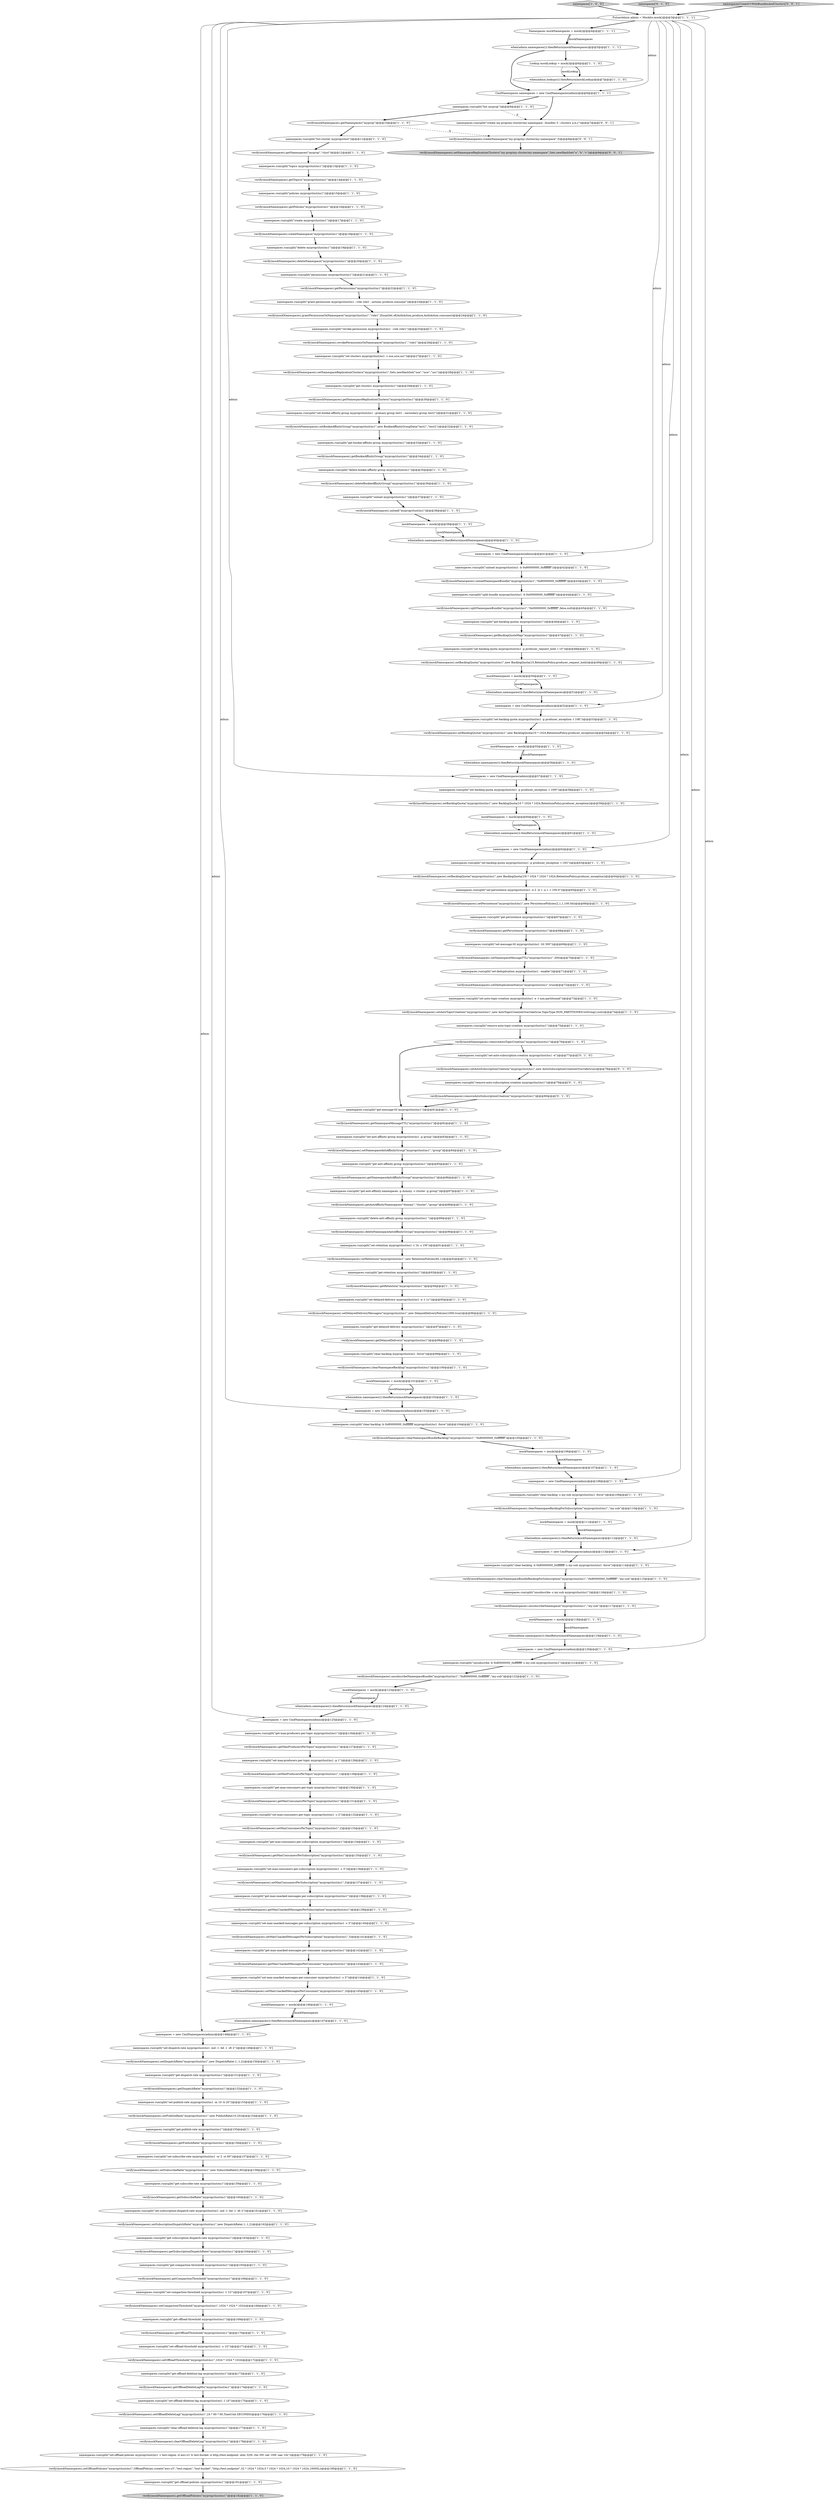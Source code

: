 digraph {
19 [style = filled, label = "namespaces.run(split(\"get-max-consumers-per-topic myprop/clust/ns1\"))@@@130@@@['1', '1', '0']", fillcolor = white, shape = ellipse image = "AAA0AAABBB1BBB"];
36 [style = filled, label = "verify(mockNamespaces).getAntiAffinityNamespaces(\"dummy\",\"cluster\",\"group\")@@@88@@@['1', '1', '0']", fillcolor = white, shape = ellipse image = "AAA0AAABBB1BBB"];
63 [style = filled, label = "namespaces.run(split(\"unload myprop/clust/ns1 -b 0x80000000_0xffffffff\"))@@@42@@@['1', '1', '0']", fillcolor = white, shape = ellipse image = "AAA0AAABBB1BBB"];
27 [style = filled, label = "mockNamespaces = mock()@@@106@@@['1', '1', '0']", fillcolor = white, shape = ellipse image = "AAA0AAABBB1BBB"];
34 [style = filled, label = "namespaces.run(split(\"get-dispatch-rate myprop/clust/ns1\"))@@@151@@@['1', '1', '0']", fillcolor = white, shape = ellipse image = "AAA0AAABBB1BBB"];
92 [style = filled, label = "mockNamespaces = mock()@@@101@@@['1', '1', '0']", fillcolor = white, shape = ellipse image = "AAA0AAABBB1BBB"];
185 [style = filled, label = "verify(mockNamespaces).createNamespace(\"my-prop/my-cluster/my-namespace\",5)@@@8@@@['0', '0', '1']", fillcolor = white, shape = ellipse image = "AAA0AAABBB3BBB"];
82 [style = filled, label = "verify(mockNamespaces).clearNamespaceBundleBacklogForSubscription(\"myprop/clust/ns1\",\"0x80000000_0xffffffff\",\"my-sub\")@@@115@@@['1', '1', '0']", fillcolor = white, shape = ellipse image = "AAA0AAABBB1BBB"];
172 [style = filled, label = "verify(mockNamespaces).setBookieAffinityGroup(\"myprop/clust/ns1\",new BookieAffinityGroupData(\"test1\",\"test2\"))@@@32@@@['1', '1', '0']", fillcolor = white, shape = ellipse image = "AAA0AAABBB1BBB"];
64 [style = filled, label = "verify(mockNamespaces).setPublishRate(\"myprop/clust/ns1\",new PublishRate(10,20))@@@154@@@['1', '1', '0']", fillcolor = white, shape = ellipse image = "AAA0AAABBB1BBB"];
2 [style = filled, label = "namespaces.run(split(\"get-offload-policies myprop/clust/ns1\"))@@@181@@@['1', '1', '0']", fillcolor = white, shape = ellipse image = "AAA0AAABBB1BBB"];
37 [style = filled, label = "namespaces.run(split(\"get-persistence myprop/clust/ns1\"))@@@67@@@['1', '1', '0']", fillcolor = white, shape = ellipse image = "AAA0AAABBB1BBB"];
110 [style = filled, label = "when(admin.namespaces()).thenReturn(mockNamespaces)@@@5@@@['1', '1', '1']", fillcolor = white, shape = ellipse image = "AAA0AAABBB1BBB"];
88 [style = filled, label = "namespaces.run(split(\"set-clusters myprop/clust/ns1 -c use,usw,usc\"))@@@27@@@['1', '1', '0']", fillcolor = white, shape = ellipse image = "AAA0AAABBB1BBB"];
170 [style = filled, label = "namespaces.run(split(\"permissions myprop/clust/ns1\"))@@@21@@@['1', '1', '0']", fillcolor = white, shape = ellipse image = "AAA0AAABBB1BBB"];
138 [style = filled, label = "verify(mockNamespaces).setAutoTopicCreation(\"myprop/clust/ns1\",new AutoTopicCreationOverride(true,TopicType.NON_PARTITIONED.toString(),null))@@@74@@@['1', '1', '0']", fillcolor = white, shape = ellipse image = "AAA0AAABBB1BBB"];
76 [style = filled, label = "mockNamespaces = mock()@@@55@@@['1', '1', '0']", fillcolor = white, shape = ellipse image = "AAA0AAABBB1BBB"];
122 [style = filled, label = "verify(mockNamespaces).getMaxConsumersPerTopic(\"myprop/clust/ns1\")@@@131@@@['1', '1', '0']", fillcolor = white, shape = ellipse image = "AAA0AAABBB1BBB"];
65 [style = filled, label = "namespaces.run(split(\"set-backlog-quota myprop/clust/ns1 -p producer_exception -l 10K\"))@@@53@@@['1', '1', '0']", fillcolor = white, shape = ellipse image = "AAA0AAABBB1BBB"];
30 [style = filled, label = "verify(mockNamespaces).getDelayedDelivery(\"myprop/clust/ns1\")@@@98@@@['1', '1', '0']", fillcolor = white, shape = ellipse image = "AAA0AAABBB1BBB"];
154 [style = filled, label = "verify(mockNamespaces).createNamespace(\"myprop/clust/ns1\")@@@18@@@['1', '1', '0']", fillcolor = white, shape = ellipse image = "AAA0AAABBB1BBB"];
120 [style = filled, label = "namespaces.run(split(\"get-subscription-dispatch-rate myprop/clust/ns1\"))@@@163@@@['1', '1', '0']", fillcolor = white, shape = ellipse image = "AAA0AAABBB1BBB"];
6 [style = filled, label = "namespaces.run(split(\"split-bundle myprop/clust/ns1 -b 0x00000000_0xffffffff\"))@@@44@@@['1', '1', '0']", fillcolor = white, shape = ellipse image = "AAA0AAABBB1BBB"];
67 [style = filled, label = "verify(mockNamespaces).getPersistence(\"myprop/clust/ns1\")@@@68@@@['1', '1', '0']", fillcolor = white, shape = ellipse image = "AAA0AAABBB1BBB"];
129 [style = filled, label = "namespaces = new CmdNamespaces(admin)@@@113@@@['1', '1', '0']", fillcolor = white, shape = ellipse image = "AAA0AAABBB1BBB"];
175 [style = filled, label = "verify(mockNamespaces).deleteBookieAffinityGroup(\"myprop/clust/ns1\")@@@36@@@['1', '1', '0']", fillcolor = white, shape = ellipse image = "AAA0AAABBB1BBB"];
126 [style = filled, label = "namespaces.run(split(\"get-backlog-quotas myprop/clust/ns1\"))@@@46@@@['1', '1', '0']", fillcolor = white, shape = ellipse image = "AAA0AAABBB1BBB"];
135 [style = filled, label = "when(admin.namespaces()).thenReturn(mockNamespaces)@@@107@@@['1', '1', '0']", fillcolor = white, shape = ellipse image = "AAA0AAABBB1BBB"];
155 [style = filled, label = "namespaces.run(split(\"remove-auto-topic-creation myprop/clust/ns1\"))@@@75@@@['1', '1', '0']", fillcolor = white, shape = ellipse image = "AAA0AAABBB1BBB"];
150 [style = filled, label = "namespaces.run(split(\"set-deduplication myprop/clust/ns1 --enable\"))@@@71@@@['1', '1', '0']", fillcolor = white, shape = ellipse image = "AAA0AAABBB1BBB"];
46 [style = filled, label = "namespaces.run(split(\"set-anti-affinity-group myprop/clust/ns1 -g group\"))@@@83@@@['1', '1', '0']", fillcolor = white, shape = ellipse image = "AAA0AAABBB1BBB"];
104 [style = filled, label = "when(admin.namespaces()).thenReturn(mockNamespaces)@@@61@@@['1', '1', '0']", fillcolor = white, shape = ellipse image = "AAA0AAABBB1BBB"];
159 [style = filled, label = "verify(mockNamespaces).clearOffloadDeleteLag(\"myprop/clust/ns1\")@@@178@@@['1', '1', '0']", fillcolor = white, shape = ellipse image = "AAA0AAABBB1BBB"];
9 [style = filled, label = "namespaces.run(split(\"set-retention myprop/clust/ns1 -t 1h -s 1M\"))@@@91@@@['1', '1', '0']", fillcolor = white, shape = ellipse image = "AAA0AAABBB1BBB"];
39 [style = filled, label = "namespaces = new CmdNamespaces(admin)@@@108@@@['1', '1', '0']", fillcolor = white, shape = ellipse image = "AAA0AAABBB1BBB"];
1 [style = filled, label = "verify(mockNamespaces).getMaxProducersPerTopic(\"myprop/clust/ns1\")@@@127@@@['1', '1', '0']", fillcolor = white, shape = ellipse image = "AAA0AAABBB1BBB"];
158 [style = filled, label = "verify(mockNamespaces).setDeduplicationStatus(\"myprop/clust/ns1\",true)@@@72@@@['1', '1', '0']", fillcolor = white, shape = ellipse image = "AAA0AAABBB1BBB"];
117 [style = filled, label = "verify(mockNamespaces).setBacklogQuota(\"myprop/clust/ns1\",new BacklogQuota(10 * 1024 * 1024,RetentionPolicy.producer_exception))@@@59@@@['1', '1', '0']", fillcolor = white, shape = ellipse image = "AAA0AAABBB1BBB"];
54 [style = filled, label = "verify(mockNamespaces).removeAutoTopicCreation(\"myprop/clust/ns1\")@@@76@@@['1', '1', '0']", fillcolor = white, shape = ellipse image = "AAA0AAABBB1BBB"];
26 [style = filled, label = "namespaces.run(split(\"list myprop\"))@@@9@@@['1', '1', '0']", fillcolor = white, shape = ellipse image = "AAA0AAABBB1BBB"];
50 [style = filled, label = "namespaces = new CmdNamespaces(admin)@@@103@@@['1', '1', '0']", fillcolor = white, shape = ellipse image = "AAA0AAABBB1BBB"];
75 [style = filled, label = "namespaces = new CmdNamespaces(admin)@@@52@@@['1', '1', '0']", fillcolor = white, shape = ellipse image = "AAA0AAABBB1BBB"];
33 [style = filled, label = "namespaces.run(split(\"revoke-permission myprop/clust/ns1 --role role1\"))@@@25@@@['1', '1', '0']", fillcolor = white, shape = ellipse image = "AAA0AAABBB1BBB"];
14 [style = filled, label = "namespaces = new CmdNamespaces(admin)@@@120@@@['1', '1', '0']", fillcolor = white, shape = ellipse image = "AAA0AAABBB1BBB"];
84 [style = filled, label = "verify(mockNamespaces).getPolicies(\"myprop/clust/ns1\")@@@16@@@['1', '1', '0']", fillcolor = white, shape = ellipse image = "AAA0AAABBB1BBB"];
78 [style = filled, label = "namespaces.run(split(\"set-max-consumers-per-subscription myprop/clust/ns1 -c 3\"))@@@136@@@['1', '1', '0']", fillcolor = white, shape = ellipse image = "AAA0AAABBB1BBB"];
146 [style = filled, label = "namespaces.run(split(\"set-message-ttl myprop/clust/ns1 -ttl 300\"))@@@69@@@['1', '1', '0']", fillcolor = white, shape = ellipse image = "AAA0AAABBB1BBB"];
102 [style = filled, label = "verify(mockNamespaces).setMaxConsumersPerSubscription(\"myprop/clust/ns1\",3)@@@137@@@['1', '1', '0']", fillcolor = white, shape = ellipse image = "AAA0AAABBB1BBB"];
109 [style = filled, label = "namespaces.run(split(\"set-dispatch-rate myprop/clust/ns1 -md -1 -bd -1 -dt 2\"))@@@149@@@['1', '1', '0']", fillcolor = white, shape = ellipse image = "AAA0AAABBB1BBB"];
5 [style = filled, label = "namespaces = new CmdNamespaces(admin)@@@62@@@['1', '1', '0']", fillcolor = white, shape = ellipse image = "AAA0AAABBB1BBB"];
133 [style = filled, label = "when(admin.namespaces()).thenReturn(mockNamespaces)@@@51@@@['1', '1', '0']", fillcolor = white, shape = ellipse image = "AAA0AAABBB1BBB"];
164 [style = filled, label = "verify(mockNamespaces).getDispatchRate(\"myprop/clust/ns1\")@@@152@@@['1', '1', '0']", fillcolor = white, shape = ellipse image = "AAA0AAABBB1BBB"];
182 [style = filled, label = "namespaces.run(split(\"create my-prop/my-cluster/my-namespace --bundles 5 --clusters a,b,c\"))@@@7@@@['0', '0', '1']", fillcolor = white, shape = ellipse image = "AAA0AAABBB3BBB"];
105 [style = filled, label = "verify(mockNamespaces).getNamespaces(\"myprop\",\"clust\")@@@12@@@['1', '1', '0']", fillcolor = white, shape = ellipse image = "AAA0AAABBB1BBB"];
131 [style = filled, label = "namespaces.run(split(\"set-bookie-affinity-group myprop/clust/ns1 --primary-group test1 --secondary-group test2\"))@@@31@@@['1', '1', '0']", fillcolor = white, shape = ellipse image = "AAA0AAABBB1BBB"];
161 [style = filled, label = "verify(mockNamespaces).getOffloadPolicies(\"myprop/clust/ns1\")@@@182@@@['1', '1', '0']", fillcolor = lightgray, shape = ellipse image = "AAA0AAABBB1BBB"];
180 [style = filled, label = "verify(mockNamespaces).removeAutoSubscriptionCreation(\"myprop/clust/ns1\")@@@80@@@['0', '1', '0']", fillcolor = white, shape = ellipse image = "AAA1AAABBB2BBB"];
69 [style = filled, label = "verify(mockNamespaces).setDispatchRate(\"myprop/clust/ns1\",new DispatchRate(-1,-1,2))@@@150@@@['1', '1', '0']", fillcolor = white, shape = ellipse image = "AAA0AAABBB1BBB"];
94 [style = filled, label = "mockNamespaces = mock()@@@111@@@['1', '1', '0']", fillcolor = white, shape = ellipse image = "AAA0AAABBB1BBB"];
167 [style = filled, label = "namespaces.run(split(\"get-anti-affinity-group myprop/clust/ns1\"))@@@85@@@['1', '1', '0']", fillcolor = white, shape = ellipse image = "AAA0AAABBB1BBB"];
51 [style = filled, label = "verify(mockNamespaces).unsubscribeNamespaceBundle(\"myprop/clust/ns1\",\"0x80000000_0xffffffff\",\"my-sub\")@@@122@@@['1', '1', '0']", fillcolor = white, shape = ellipse image = "AAA0AAABBB1BBB"];
162 [style = filled, label = "namespaces.run(split(\"grant-permission myprop/clust/ns1 --role role1 --actions produce,consume\"))@@@23@@@['1', '1', '0']", fillcolor = white, shape = ellipse image = "AAA0AAABBB1BBB"];
12 [style = filled, label = "verify(mockNamespaces).revokePermissionsOnNamespace(\"myprop/clust/ns1\",\"role1\")@@@26@@@['1', '1', '0']", fillcolor = white, shape = ellipse image = "AAA0AAABBB1BBB"];
176 [style = filled, label = "verify(mockNamespaces).setMaxConsumersPerTopic(\"myprop/clust/ns1\",2)@@@133@@@['1', '1', '0']", fillcolor = white, shape = ellipse image = "AAA0AAABBB1BBB"];
89 [style = filled, label = "namespaces.run(split(\"list-cluster myprop/clust\"))@@@11@@@['1', '1', '0']", fillcolor = white, shape = ellipse image = "AAA0AAABBB1BBB"];
168 [style = filled, label = "namespaces.run(split(\"clear-offload-deletion-lag myprop/clust/ns1\"))@@@177@@@['1', '1', '0']", fillcolor = white, shape = ellipse image = "AAA0AAABBB1BBB"];
177 [style = filled, label = "namespaces.run(split(\"set-auto-subscription-creation myprop/clust/ns1 -e\"))@@@77@@@['0', '1', '0']", fillcolor = white, shape = ellipse image = "AAA1AAABBB2BBB"];
53 [style = filled, label = "namespaces.run(split(\"set-backlog-quota myprop/clust/ns1 -p producer_exception -l 10M\"))@@@58@@@['1', '1', '0']", fillcolor = white, shape = ellipse image = "AAA0AAABBB1BBB"];
49 [style = filled, label = "namespaces.run(split(\"get-anti-affinity-namespaces -p dummy -c cluster -g group\"))@@@87@@@['1', '1', '0']", fillcolor = white, shape = ellipse image = "AAA0AAABBB1BBB"];
107 [style = filled, label = "namespaces.run(split(\"delete myprop/clust/ns1\"))@@@19@@@['1', '1', '0']", fillcolor = white, shape = ellipse image = "AAA0AAABBB1BBB"];
60 [style = filled, label = "mockNamespaces = mock()@@@146@@@['1', '1', '0']", fillcolor = white, shape = ellipse image = "AAA0AAABBB1BBB"];
4 [style = filled, label = "namespaces.run(split(\"topics myprop/clust/ns1\"))@@@13@@@['1', '1', '0']", fillcolor = white, shape = ellipse image = "AAA0AAABBB1BBB"];
20 [style = filled, label = "namespaces.run(split(\"set-max-producers-per-topic myprop/clust/ns1 -p 1\"))@@@128@@@['1', '1', '0']", fillcolor = white, shape = ellipse image = "AAA0AAABBB1BBB"];
55 [style = filled, label = "verify(mockNamespaces).setCompactionThreshold(\"myprop/clust/ns1\",1024 * 1024 * 1024)@@@168@@@['1', '1', '0']", fillcolor = white, shape = ellipse image = "AAA0AAABBB1BBB"];
0 [style = filled, label = "namespaces.run(split(\"create myprop/clust/ns1\"))@@@17@@@['1', '1', '0']", fillcolor = white, shape = ellipse image = "AAA0AAABBB1BBB"];
40 [style = filled, label = "namespaces['1', '0', '0']", fillcolor = lightgray, shape = diamond image = "AAA0AAABBB1BBB"];
93 [style = filled, label = "Lookup mockLookup = mock()@@@6@@@['1', '1', '0']", fillcolor = white, shape = ellipse image = "AAA0AAABBB1BBB"];
178 [style = filled, label = "namespaces.run(split(\"remove-auto-subscription-creation myprop/clust/ns1\"))@@@79@@@['0', '1', '0']", fillcolor = white, shape = ellipse image = "AAA1AAABBB2BBB"];
28 [style = filled, label = "namespaces.run(split(\"unsubscribe -s my-sub myprop/clust/ns1\"))@@@116@@@['1', '1', '0']", fillcolor = white, shape = ellipse image = "AAA0AAABBB1BBB"];
32 [style = filled, label = "namespaces.run(split(\"get-max-unacked-messages-per-subscription myprop/clust/ns1\"))@@@138@@@['1', '1', '0']", fillcolor = white, shape = ellipse image = "AAA0AAABBB1BBB"];
119 [style = filled, label = "verify(mockNamespaces).getPermissions(\"myprop/clust/ns1\")@@@22@@@['1', '1', '0']", fillcolor = white, shape = ellipse image = "AAA0AAABBB1BBB"];
139 [style = filled, label = "namespaces.run(split(\"set-publish-rate myprop/clust/ns1 -m 10 -b 20\"))@@@153@@@['1', '1', '0']", fillcolor = white, shape = ellipse image = "AAA0AAABBB1BBB"];
134 [style = filled, label = "namespaces.run(split(\"set-compaction-threshold myprop/clust/ns1 -t 1G\"))@@@167@@@['1', '1', '0']", fillcolor = white, shape = ellipse image = "AAA0AAABBB1BBB"];
3 [style = filled, label = "verify(mockNamespaces).setMaxUnackedMessagesPerConsumer(\"myprop/clust/ns1\",3)@@@145@@@['1', '1', '0']", fillcolor = white, shape = ellipse image = "AAA0AAABBB1BBB"];
157 [style = filled, label = "namespaces.run(split(\"get-compaction-threshold myprop/clust/ns1\"))@@@165@@@['1', '1', '0']", fillcolor = white, shape = ellipse image = "AAA0AAABBB1BBB"];
87 [style = filled, label = "verify(mockNamespaces).setSubscribeRate(\"myprop/clust/ns1\",new SubscribeRate(2,60))@@@158@@@['1', '1', '0']", fillcolor = white, shape = ellipse image = "AAA0AAABBB1BBB"];
143 [style = filled, label = "mockNamespaces = mock()@@@50@@@['1', '1', '0']", fillcolor = white, shape = ellipse image = "AAA0AAABBB1BBB"];
179 [style = filled, label = "namespaces['0', '1', '0']", fillcolor = lightgray, shape = diamond image = "AAA0AAABBB2BBB"];
13 [style = filled, label = "when(admin.namespaces()).thenReturn(mockNamespaces)@@@40@@@['1', '1', '0']", fillcolor = white, shape = ellipse image = "AAA0AAABBB1BBB"];
160 [style = filled, label = "when(admin.namespaces()).thenReturn(mockNamespaces)@@@112@@@['1', '1', '0']", fillcolor = white, shape = ellipse image = "AAA0AAABBB1BBB"];
85 [style = filled, label = "verify(mockNamespaces).setOffloadDeleteLag(\"myprop/clust/ns1\",24 * 60 * 60,TimeUnit.SECONDS)@@@176@@@['1', '1', '0']", fillcolor = white, shape = ellipse image = "AAA0AAABBB1BBB"];
96 [style = filled, label = "namespaces.run(split(\"set-max-consumers-per-topic myprop/clust/ns1 -c 2\"))@@@132@@@['1', '1', '0']", fillcolor = white, shape = ellipse image = "AAA0AAABBB1BBB"];
142 [style = filled, label = "verify(mockNamespaces).setBacklogQuota(\"myprop/clust/ns1\",new BacklogQuota(10 * 1024,RetentionPolicy.producer_exception))@@@54@@@['1', '1', '0']", fillcolor = white, shape = ellipse image = "AAA0AAABBB1BBB"];
58 [style = filled, label = "verify(mockNamespaces).setOffloadPolicies(\"myprop/clust/ns1\",OffloadPolicies.create(\"aws-s3\",\"test-region\",\"test-bucket\",\"http://test.endpoint\",32 * 1024 * 1024,5 * 1024 * 1024,10 * 1024 * 1024,10000L))@@@180@@@['1', '1', '0']", fillcolor = white, shape = ellipse image = "AAA0AAABBB1BBB"];
83 [style = filled, label = "namespaces.run(split(\"set-offload-policies myprop/clust/ns1 -r test-region -d aws-s3 -b test-bucket -e http://test.endpoint -mbs 32M -rbs 5M -oat 10M -oae 10s\"))@@@179@@@['1', '1', '0']", fillcolor = white, shape = ellipse image = "AAA0AAABBB1BBB"];
136 [style = filled, label = "namespaces.run(split(\"set-backlog-quota myprop/clust/ns1 -p producer_request_hold -l 10\"))@@@48@@@['1', '1', '0']", fillcolor = white, shape = ellipse image = "AAA0AAABBB1BBB"];
80 [style = filled, label = "verify(mockNamespaces).setNamespaceReplicationClusters(\"myprop/clust/ns1\",Sets.newHashSet(\"use\",\"usw\",\"usc\"))@@@28@@@['1', '1', '0']", fillcolor = white, shape = ellipse image = "AAA0AAABBB1BBB"];
44 [style = filled, label = "Namespaces mockNamespaces = mock()@@@4@@@['1', '1', '1']", fillcolor = white, shape = ellipse image = "AAA0AAABBB1BBB"];
79 [style = filled, label = "verify(mockNamespaces).setNamespaceMessageTTL(\"myprop/clust/ns1\",300)@@@70@@@['1', '1', '0']", fillcolor = white, shape = ellipse image = "AAA0AAABBB1BBB"];
108 [style = filled, label = "namespaces.run(split(\"set-backlog-quota myprop/clust/ns1 -p producer_exception -l 10G\"))@@@63@@@['1', '1', '0']", fillcolor = white, shape = ellipse image = "AAA0AAABBB1BBB"];
127 [style = filled, label = "when(admin.namespaces()).thenReturn(mockNamespaces)@@@119@@@['1', '1', '0']", fillcolor = white, shape = ellipse image = "AAA0AAABBB1BBB"];
98 [style = filled, label = "namespaces.run(split(\"get-message-ttl myprop/clust/ns1\"))@@@81@@@['1', '1', '0']", fillcolor = white, shape = ellipse image = "AAA0AAABBB1BBB"];
166 [style = filled, label = "verify(mockNamespaces).getBookieAffinityGroup(\"myprop/clust/ns1\")@@@34@@@['1', '1', '0']", fillcolor = white, shape = ellipse image = "AAA0AAABBB1BBB"];
74 [style = filled, label = "mockNamespaces = mock()@@@39@@@['1', '1', '0']", fillcolor = white, shape = ellipse image = "AAA0AAABBB1BBB"];
151 [style = filled, label = "verify(mockNamespaces).clearNamespaceBacklog(\"myprop/clust/ns1\")@@@100@@@['1', '1', '0']", fillcolor = white, shape = ellipse image = "AAA0AAABBB1BBB"];
128 [style = filled, label = "verify(mockNamespaces).setMaxProducersPerTopic(\"myprop/clust/ns1\",1)@@@129@@@['1', '1', '0']", fillcolor = white, shape = ellipse image = "AAA0AAABBB1BBB"];
174 [style = filled, label = "verify(mockNamespaces).getSubscribeRate(\"myprop/clust/ns1\")@@@160@@@['1', '1', '0']", fillcolor = white, shape = ellipse image = "AAA0AAABBB1BBB"];
137 [style = filled, label = "namespaces.run(split(\"set-persistence myprop/clust/ns1 -e 2 -w 1 -a 1 -r 100.0\"))@@@65@@@['1', '1', '0']", fillcolor = white, shape = ellipse image = "AAA0AAABBB1BBB"];
112 [style = filled, label = "namespaces.run(split(\"clear-backlog -s my-sub myprop/clust/ns1 -force\"))@@@109@@@['1', '1', '0']", fillcolor = white, shape = ellipse image = "AAA0AAABBB1BBB"];
57 [style = filled, label = "mockNamespaces = mock()@@@123@@@['1', '1', '0']", fillcolor = white, shape = ellipse image = "AAA0AAABBB1BBB"];
48 [style = filled, label = "verify(mockNamespaces).getMaxUnackedMessagesPerConsumer(\"myprop/clust/ns1\")@@@143@@@['1', '1', '0']", fillcolor = white, shape = ellipse image = "AAA0AAABBB1BBB"];
181 [style = filled, label = "verify(mockNamespaces).setAutoSubscriptionCreation(\"myprop/clust/ns1\",new AutoSubscriptionCreationOverride(true))@@@78@@@['0', '1', '0']", fillcolor = white, shape = ellipse image = "AAA1AAABBB2BBB"];
124 [style = filled, label = "verify(mockNamespaces).getMaxUnackedMessagesPerSubscription(\"myprop/clust/ns1\")@@@139@@@['1', '1', '0']", fillcolor = white, shape = ellipse image = "AAA0AAABBB1BBB"];
17 [style = filled, label = "namespaces.run(split(\"get-offload-threshold myprop/clust/ns1\"))@@@169@@@['1', '1', '0']", fillcolor = white, shape = ellipse image = "AAA0AAABBB1BBB"];
153 [style = filled, label = "verify(mockNamespaces).getOffloadDeleteLagMs(\"myprop/clust/ns1\")@@@174@@@['1', '1', '0']", fillcolor = white, shape = ellipse image = "AAA0AAABBB1BBB"];
68 [style = filled, label = "namespaces.run(split(\"clear-backlog myprop/clust/ns1 -force\"))@@@99@@@['1', '1', '0']", fillcolor = white, shape = ellipse image = "AAA0AAABBB1BBB"];
56 [style = filled, label = "PulsarAdmin admin = Mockito.mock()@@@3@@@['1', '1', '1']", fillcolor = white, shape = ellipse image = "AAA0AAABBB1BBB"];
91 [style = filled, label = "verify(mockNamespaces).getNamespaceMessageTTL(\"myprop/clust/ns1\")@@@82@@@['1', '1', '0']", fillcolor = white, shape = ellipse image = "AAA0AAABBB1BBB"];
130 [style = filled, label = "namespaces.run(split(\"set-subscribe-rate myprop/clust/ns1 -sr 2 -st 60\"))@@@157@@@['1', '1', '0']", fillcolor = white, shape = ellipse image = "AAA0AAABBB1BBB"];
148 [style = filled, label = "namespaces.run(split(\"get-max-consumers-per-subscription myprop/clust/ns1\"))@@@134@@@['1', '1', '0']", fillcolor = white, shape = ellipse image = "AAA0AAABBB1BBB"];
24 [style = filled, label = "verify(mockNamespaces).setBacklogQuota(\"myprop/clust/ns1\",new BacklogQuota(10,RetentionPolicy.producer_request_hold))@@@49@@@['1', '1', '0']", fillcolor = white, shape = ellipse image = "AAA0AAABBB1BBB"];
99 [style = filled, label = "namespaces.run(split(\"delete-anti-affinity-group myprop/clust/ns1 \"))@@@89@@@['1', '1', '0']", fillcolor = white, shape = ellipse image = "AAA0AAABBB1BBB"];
72 [style = filled, label = "verify(mockNamespaces).unload(\"myprop/clust/ns1\")@@@38@@@['1', '1', '0']", fillcolor = white, shape = ellipse image = "AAA0AAABBB1BBB"];
29 [style = filled, label = "namespaces.run(split(\"delete-bookie-affinity-group myprop/clust/ns1\"))@@@35@@@['1', '1', '0']", fillcolor = white, shape = ellipse image = "AAA0AAABBB1BBB"];
42 [style = filled, label = "verify(mockNamespaces).getOffloadThreshold(\"myprop/clust/ns1\")@@@170@@@['1', '1', '0']", fillcolor = white, shape = ellipse image = "AAA0AAABBB1BBB"];
141 [style = filled, label = "namespaces.run(split(\"set-offload-threshold myprop/clust/ns1 -s 1G\"))@@@171@@@['1', '1', '0']", fillcolor = white, shape = ellipse image = "AAA0AAABBB1BBB"];
171 [style = filled, label = "namespaces.run(split(\"get-clusters myprop/clust/ns1\"))@@@29@@@['1', '1', '0']", fillcolor = white, shape = ellipse image = "AAA0AAABBB1BBB"];
169 [style = filled, label = "verify(mockNamespaces).getNamespaces(\"myprop\")@@@10@@@['1', '1', '0']", fillcolor = white, shape = ellipse image = "AAA0AAABBB1BBB"];
47 [style = filled, label = "verify(mockNamespaces).splitNamespaceBundle(\"myprop/clust/ns1\",\"0x00000000_0xffffffff\",false,null)@@@45@@@['1', '1', '0']", fillcolor = white, shape = ellipse image = "AAA0AAABBB1BBB"];
31 [style = filled, label = "mockNamespaces = mock()@@@118@@@['1', '1', '0']", fillcolor = white, shape = ellipse image = "AAA0AAABBB1BBB"];
125 [style = filled, label = "verify(mockNamespaces).getPublishRate(\"myprop/clust/ns1\")@@@156@@@['1', '1', '0']", fillcolor = white, shape = ellipse image = "AAA0AAABBB1BBB"];
52 [style = filled, label = "namespaces.run(split(\"set-subscription-dispatch-rate myprop/clust/ns1 -md -1 -bd -1 -dt 2\"))@@@161@@@['1', '1', '0']", fillcolor = white, shape = ellipse image = "AAA0AAABBB1BBB"];
152 [style = filled, label = "namespaces = new CmdNamespaces(admin)@@@57@@@['1', '1', '0']", fillcolor = white, shape = ellipse image = "AAA0AAABBB1BBB"];
183 [style = filled, label = "verify(mockNamespaces).setNamespaceReplicationClusters(\"my-prop/my-cluster/my-namespace\",Sets.newHashSet(\"a\",\"b\",\"c\"))@@@9@@@['0', '0', '1']", fillcolor = lightgray, shape = ellipse image = "AAA0AAABBB3BBB"];
22 [style = filled, label = "verify(mockNamespaces).setNamespaceAntiAffinityGroup(\"myprop/clust/ns1\",\"group\")@@@84@@@['1', '1', '0']", fillcolor = white, shape = ellipse image = "AAA0AAABBB1BBB"];
121 [style = filled, label = "namespaces.run(split(\"get-max-producers-per-topic myprop/clust/ns1\"))@@@126@@@['1', '1', '0']", fillcolor = white, shape = ellipse image = "AAA0AAABBB1BBB"];
165 [style = filled, label = "verify(mockNamespaces).getNamespaceReplicationClusters(\"myprop/clust/ns1\")@@@30@@@['1', '1', '0']", fillcolor = white, shape = ellipse image = "AAA0AAABBB1BBB"];
103 [style = filled, label = "namespaces.run(split(\"set-max-unacked-messages-per-consumer myprop/clust/ns1 -c 3\"))@@@144@@@['1', '1', '0']", fillcolor = white, shape = ellipse image = "AAA0AAABBB1BBB"];
145 [style = filled, label = "verify(mockNamespaces).setBacklogQuota(\"myprop/clust/ns1\",new BacklogQuota(10l * 1024 * 1024 * 1024,RetentionPolicy.producer_exception))@@@64@@@['1', '1', '0']", fillcolor = white, shape = ellipse image = "AAA0AAABBB1BBB"];
45 [style = filled, label = "namespaces.run(split(\"get-bookie-affinity-group myprop/clust/ns1\"))@@@33@@@['1', '1', '0']", fillcolor = white, shape = ellipse image = "AAA0AAABBB1BBB"];
184 [style = filled, label = "namespacesCreateV1WithBundlesAndClusters['0', '0', '1']", fillcolor = lightgray, shape = diamond image = "AAA0AAABBB3BBB"];
8 [style = filled, label = "verify(mockNamespaces).setOffloadThreshold(\"myprop/clust/ns1\",1024 * 1024 * 1024)@@@172@@@['1', '1', '0']", fillcolor = white, shape = ellipse image = "AAA0AAABBB1BBB"];
15 [style = filled, label = "verify(mockNamespaces).getTopics(\"myprop/clust/ns1\")@@@14@@@['1', '1', '0']", fillcolor = white, shape = ellipse image = "AAA0AAABBB1BBB"];
41 [style = filled, label = "verify(mockNamespaces).unsubscribeNamespace(\"myprop/clust/ns1\",\"my-sub\")@@@117@@@['1', '1', '0']", fillcolor = white, shape = ellipse image = "AAA0AAABBB1BBB"];
62 [style = filled, label = "CmdNamespaces namespaces = new CmdNamespaces(admin)@@@6@@@['1', '1', '1']", fillcolor = white, shape = ellipse image = "AAA0AAABBB1BBB"];
115 [style = filled, label = "verify(mockNamespaces).getNamespaceAntiAffinityGroup(\"myprop/clust/ns1\")@@@86@@@['1', '1', '0']", fillcolor = white, shape = ellipse image = "AAA0AAABBB1BBB"];
66 [style = filled, label = "when(admin.namespaces()).thenReturn(mockNamespaces)@@@102@@@['1', '1', '0']", fillcolor = white, shape = ellipse image = "AAA0AAABBB1BBB"];
71 [style = filled, label = "verify(mockNamespaces).getCompactionThreshold(\"myprop/clust/ns1\")@@@166@@@['1', '1', '0']", fillcolor = white, shape = ellipse image = "AAA0AAABBB1BBB"];
132 [style = filled, label = "namespaces.run(split(\"get-retention myprop/clust/ns1\"))@@@93@@@['1', '1', '0']", fillcolor = white, shape = ellipse image = "AAA0AAABBB1BBB"];
123 [style = filled, label = "namespaces.run(split(\"get-publish-rate myprop/clust/ns1\"))@@@155@@@['1', '1', '0']", fillcolor = white, shape = ellipse image = "AAA0AAABBB1BBB"];
43 [style = filled, label = "namespaces.run(split(\"clear-backlog -b 0x80000000_0xffffffff myprop/clust/ns1 -force\"))@@@104@@@['1', '1', '0']", fillcolor = white, shape = ellipse image = "AAA0AAABBB1BBB"];
140 [style = filled, label = "namespaces.run(split(\"get-subscribe-rate myprop/clust/ns1\"))@@@159@@@['1', '1', '0']", fillcolor = white, shape = ellipse image = "AAA0AAABBB1BBB"];
101 [style = filled, label = "mockNamespaces = mock()@@@60@@@['1', '1', '0']", fillcolor = white, shape = ellipse image = "AAA0AAABBB1BBB"];
61 [style = filled, label = "verify(mockNamespaces).setMaxUnackedMessagesPerSubscription(\"myprop/clust/ns1\",3)@@@141@@@['1', '1', '0']", fillcolor = white, shape = ellipse image = "AAA0AAABBB1BBB"];
163 [style = filled, label = "verify(mockNamespaces).getMaxConsumersPerSubscription(\"myprop/clust/ns1\")@@@135@@@['1', '1', '0']", fillcolor = white, shape = ellipse image = "AAA0AAABBB1BBB"];
118 [style = filled, label = "namespaces.run(split(\"get-offload-deletion-lag myprop/clust/ns1\"))@@@173@@@['1', '1', '0']", fillcolor = white, shape = ellipse image = "AAA0AAABBB1BBB"];
106 [style = filled, label = "verify(mockNamespaces).setRetention(\"myprop/clust/ns1\",new RetentionPolicies(60,1))@@@92@@@['1', '1', '0']", fillcolor = white, shape = ellipse image = "AAA0AAABBB1BBB"];
100 [style = filled, label = "namespaces.run(split(\"set-offload-deletion-lag myprop/clust/ns1 -l 1d\"))@@@175@@@['1', '1', '0']", fillcolor = white, shape = ellipse image = "AAA0AAABBB1BBB"];
77 [style = filled, label = "namespaces.run(split(\"policies myprop/clust/ns1\"))@@@15@@@['1', '1', '0']", fillcolor = white, shape = ellipse image = "AAA0AAABBB1BBB"];
16 [style = filled, label = "when(admin.namespaces()).thenReturn(mockNamespaces)@@@56@@@['1', '1', '0']", fillcolor = white, shape = ellipse image = "AAA0AAABBB1BBB"];
35 [style = filled, label = "verify(mockNamespaces).getSubscriptionDispatchRate(\"myprop/clust/ns1\")@@@164@@@['1', '1', '0']", fillcolor = white, shape = ellipse image = "AAA0AAABBB1BBB"];
18 [style = filled, label = "verify(mockNamespaces).grantPermissionOnNamespace(\"myprop/clust/ns1\",\"role1\",EnumSet.of(AuthAction.produce,AuthAction.consume))@@@24@@@['1', '1', '0']", fillcolor = white, shape = ellipse image = "AAA0AAABBB1BBB"];
11 [style = filled, label = "verify(mockNamespaces).clearNamespaceBacklogForSubscription(\"myprop/clust/ns1\",\"my-sub\")@@@110@@@['1', '1', '0']", fillcolor = white, shape = ellipse image = "AAA0AAABBB1BBB"];
113 [style = filled, label = "namespaces.run(split(\"unsubscribe -b 0x80000000_0xffffffff -s my-sub myprop/clust/ns1\"))@@@121@@@['1', '1', '0']", fillcolor = white, shape = ellipse image = "AAA0AAABBB1BBB"];
81 [style = filled, label = "verify(mockNamespaces).setDelayedDeliveryMessages(\"myprop/clust/ns1\",new DelayedDeliveryPolicies(1000,true))@@@96@@@['1', '1', '0']", fillcolor = white, shape = ellipse image = "AAA0AAABBB1BBB"];
38 [style = filled, label = "verify(mockNamespaces).deleteNamespaceAntiAffinityGroup(\"myprop/clust/ns1\")@@@90@@@['1', '1', '0']", fillcolor = white, shape = ellipse image = "AAA0AAABBB1BBB"];
73 [style = filled, label = "when(admin.namespaces()).thenReturn(mockNamespaces)@@@124@@@['1', '1', '0']", fillcolor = white, shape = ellipse image = "AAA0AAABBB1BBB"];
70 [style = filled, label = "namespaces.run(split(\"get-delayed-delivery myprop/clust/ns1\"))@@@97@@@['1', '1', '0']", fillcolor = white, shape = ellipse image = "AAA0AAABBB1BBB"];
25 [style = filled, label = "when(admin.lookups()).thenReturn(mockLookup)@@@7@@@['1', '1', '0']", fillcolor = white, shape = ellipse image = "AAA0AAABBB1BBB"];
116 [style = filled, label = "verify(mockNamespaces).clearNamespaceBundleBacklog(\"myprop/clust/ns1\",\"0x80000000_0xffffffff\")@@@105@@@['1', '1', '0']", fillcolor = white, shape = ellipse image = "AAA0AAABBB1BBB"];
114 [style = filled, label = "namespaces.run(split(\"clear-backlog -b 0x80000000_0xffffffff -s my-sub myprop/clust/ns1 -force\"))@@@114@@@['1', '1', '0']", fillcolor = white, shape = ellipse image = "AAA0AAABBB1BBB"];
97 [style = filled, label = "when(admin.namespaces()).thenReturn(mockNamespaces)@@@147@@@['1', '1', '0']", fillcolor = white, shape = ellipse image = "AAA0AAABBB1BBB"];
144 [style = filled, label = "namespaces.run(split(\"set-delayed-delivery myprop/clust/ns1 -e -t 1s\"))@@@95@@@['1', '1', '0']", fillcolor = white, shape = ellipse image = "AAA0AAABBB1BBB"];
59 [style = filled, label = "verify(mockNamespaces).getBacklogQuotaMap(\"myprop/clust/ns1\")@@@47@@@['1', '1', '0']", fillcolor = white, shape = ellipse image = "AAA0AAABBB1BBB"];
173 [style = filled, label = "namespaces = new CmdNamespaces(admin)@@@41@@@['1', '1', '0']", fillcolor = white, shape = ellipse image = "AAA0AAABBB1BBB"];
95 [style = filled, label = "namespaces.run(split(\"set-max-unacked-messages-per-subscription myprop/clust/ns1 -c 3\"))@@@140@@@['1', '1', '0']", fillcolor = white, shape = ellipse image = "AAA0AAABBB1BBB"];
21 [style = filled, label = "namespaces.run(split(\"set-auto-topic-creation myprop/clust/ns1 -e -t non-partitioned\"))@@@73@@@['1', '1', '0']", fillcolor = white, shape = ellipse image = "AAA0AAABBB1BBB"];
23 [style = filled, label = "verify(mockNamespaces).getRetention(\"myprop/clust/ns1\")@@@94@@@['1', '1', '0']", fillcolor = white, shape = ellipse image = "AAA0AAABBB1BBB"];
147 [style = filled, label = "verify(mockNamespaces).deleteNamespace(\"myprop/clust/ns1\")@@@20@@@['1', '1', '0']", fillcolor = white, shape = ellipse image = "AAA0AAABBB1BBB"];
86 [style = filled, label = "namespaces = new CmdNamespaces(admin)@@@148@@@['1', '1', '0']", fillcolor = white, shape = ellipse image = "AAA0AAABBB1BBB"];
156 [style = filled, label = "verify(mockNamespaces).setSubscriptionDispatchRate(\"myprop/clust/ns1\",new DispatchRate(-1,-1,2))@@@162@@@['1', '1', '0']", fillcolor = white, shape = ellipse image = "AAA0AAABBB1BBB"];
7 [style = filled, label = "namespaces = new CmdNamespaces(admin)@@@125@@@['1', '1', '0']", fillcolor = white, shape = ellipse image = "AAA0AAABBB1BBB"];
10 [style = filled, label = "namespaces.run(split(\"unload myprop/clust/ns1\"))@@@37@@@['1', '1', '0']", fillcolor = white, shape = ellipse image = "AAA0AAABBB1BBB"];
111 [style = filled, label = "verify(mockNamespaces).unloadNamespaceBundle(\"myprop/clust/ns1\",\"0x80000000_0xffffffff\")@@@43@@@['1', '1', '0']", fillcolor = white, shape = ellipse image = "AAA0AAABBB1BBB"];
149 [style = filled, label = "namespaces.run(split(\"get-max-unacked-messages-per-consumer myprop/clust/ns1\"))@@@142@@@['1', '1', '0']", fillcolor = white, shape = ellipse image = "AAA0AAABBB1BBB"];
90 [style = filled, label = "verify(mockNamespaces).setPersistence(\"myprop/clust/ns1\",new PersistencePolicies(2,1,1,100.0d))@@@66@@@['1', '1', '0']", fillcolor = white, shape = ellipse image = "AAA0AAABBB1BBB"];
76->16 [style = bold, label=""];
172->45 [style = bold, label=""];
184->56 [style = bold, label=""];
56->86 [style = solid, label="admin"];
34->164 [style = bold, label=""];
180->98 [style = bold, label=""];
56->5 [style = solid, label="admin"];
11->94 [style = bold, label=""];
87->140 [style = bold, label=""];
182->185 [style = bold, label=""];
74->13 [style = solid, label="mockNamespaces"];
62->26 [style = bold, label=""];
32->124 [style = bold, label=""];
49->36 [style = bold, label=""];
109->69 [style = bold, label=""];
31->127 [style = solid, label="mockNamespaces"];
116->27 [style = bold, label=""];
156->120 [style = bold, label=""];
175->10 [style = bold, label=""];
37->67 [style = bold, label=""];
83->58 [style = bold, label=""];
53->117 [style = bold, label=""];
65->142 [style = bold, label=""];
176->148 [style = bold, label=""];
56->7 [style = solid, label="admin"];
28->41 [style = bold, label=""];
171->165 [style = bold, label=""];
51->57 [style = bold, label=""];
110->62 [style = bold, label=""];
164->139 [style = bold, label=""];
167->115 [style = bold, label=""];
112->11 [style = bold, label=""];
149->48 [style = bold, label=""];
40->56 [style = bold, label=""];
12->88 [style = bold, label=""];
119->162 [style = bold, label=""];
169->89 [style = bold, label=""];
9->106 [style = bold, label=""];
24->143 [style = bold, label=""];
115->49 [style = bold, label=""];
74->13 [style = bold, label=""];
121->1 [style = bold, label=""];
60->97 [style = solid, label="mockNamespaces"];
96->176 [style = bold, label=""];
62->182 [style = bold, label=""];
131->172 [style = bold, label=""];
33->12 [style = bold, label=""];
101->104 [style = bold, label=""];
19->122 [style = bold, label=""];
52->156 [style = bold, label=""];
58->2 [style = bold, label=""];
50->43 [style = bold, label=""];
82->28 [style = bold, label=""];
14->113 [style = bold, label=""];
59->136 [style = bold, label=""];
26->182 [style = dashed, label="0"];
79->150 [style = bold, label=""];
118->153 [style = bold, label=""];
114->82 [style = bold, label=""];
129->114 [style = bold, label=""];
42->141 [style = bold, label=""];
141->8 [style = bold, label=""];
93->25 [style = bold, label=""];
2->161 [style = bold, label=""];
46->22 [style = bold, label=""];
69->34 [style = bold, label=""];
27->135 [style = solid, label="mockNamespaces"];
13->173 [style = bold, label=""];
10->72 [style = bold, label=""];
117->101 [style = bold, label=""];
139->64 [style = bold, label=""];
126->59 [style = bold, label=""];
142->76 [style = bold, label=""];
145->137 [style = bold, label=""];
160->129 [style = bold, label=""];
20->128 [style = bold, label=""];
152->53 [style = bold, label=""];
86->109 [style = bold, label=""];
36->99 [style = bold, label=""];
163->78 [style = bold, label=""];
127->14 [style = bold, label=""];
3->60 [style = bold, label=""];
8->118 [style = bold, label=""];
110->93 [style = bold, label=""];
26->169 [style = bold, label=""];
30->68 [style = bold, label=""];
78->102 [style = bold, label=""];
120->35 [style = bold, label=""];
38->9 [style = bold, label=""];
84->0 [style = bold, label=""];
57->73 [style = solid, label="mockNamespaces"];
57->73 [style = bold, label=""];
22->167 [style = bold, label=""];
97->86 [style = bold, label=""];
44->110 [style = solid, label="mockNamespaces"];
95->61 [style = bold, label=""];
173->63 [style = bold, label=""];
103->3 [style = bold, label=""];
155->54 [style = bold, label=""];
88->80 [style = bold, label=""];
7->121 [style = bold, label=""];
67->146 [style = bold, label=""];
122->96 [style = bold, label=""];
111->6 [style = bold, label=""];
92->66 [style = solid, label="mockNamespaces"];
123->125 [style = bold, label=""];
179->56 [style = bold, label=""];
56->129 [style = solid, label="admin"];
94->160 [style = bold, label=""];
124->95 [style = bold, label=""];
0->154 [style = bold, label=""];
35->157 [style = bold, label=""];
93->25 [style = solid, label="mockLookup"];
56->44 [style = bold, label=""];
64->123 [style = bold, label=""];
165->131 [style = bold, label=""];
174->52 [style = bold, label=""];
89->105 [style = bold, label=""];
94->160 [style = solid, label="mockNamespaces"];
144->81 [style = bold, label=""];
113->51 [style = bold, label=""];
92->66 [style = bold, label=""];
133->75 [style = bold, label=""];
72->74 [style = bold, label=""];
136->24 [style = bold, label=""];
48->103 [style = bold, label=""];
18->33 [style = bold, label=""];
130->87 [style = bold, label=""];
80->171 [style = bold, label=""];
132->23 [style = bold, label=""];
71->134 [style = bold, label=""];
146->79 [style = bold, label=""];
76->16 [style = solid, label="mockNamespaces"];
41->31 [style = bold, label=""];
169->185 [style = dashed, label="0"];
54->177 [style = bold, label=""];
90->37 [style = bold, label=""];
91->46 [style = bold, label=""];
56->152 [style = solid, label="admin"];
73->7 [style = bold, label=""];
61->149 [style = bold, label=""];
178->180 [style = bold, label=""];
140->174 [style = bold, label=""];
105->4 [style = bold, label=""];
170->119 [style = bold, label=""];
39->112 [style = bold, label=""];
77->84 [style = bold, label=""];
181->178 [style = bold, label=""];
153->100 [style = bold, label=""];
138->155 [style = bold, label=""];
147->170 [style = bold, label=""];
168->159 [style = bold, label=""];
151->92 [style = bold, label=""];
148->163 [style = bold, label=""];
31->127 [style = bold, label=""];
128->19 [style = bold, label=""];
81->70 [style = bold, label=""];
66->50 [style = bold, label=""];
177->181 [style = bold, label=""];
55->17 [style = bold, label=""];
135->39 [style = bold, label=""];
102->32 [style = bold, label=""];
108->145 [style = bold, label=""];
70->30 [style = bold, label=""];
56->75 [style = solid, label="admin"];
143->133 [style = bold, label=""];
25->62 [style = bold, label=""];
107->147 [style = bold, label=""];
75->65 [style = bold, label=""];
15->77 [style = bold, label=""];
185->183 [style = bold, label=""];
60->97 [style = bold, label=""];
154->107 [style = bold, label=""];
158->21 [style = bold, label=""];
106->132 [style = bold, label=""];
5->108 [style = bold, label=""];
56->173 [style = solid, label="admin"];
101->104 [style = solid, label="mockNamespaces"];
98->91 [style = bold, label=""];
56->14 [style = solid, label="admin"];
23->144 [style = bold, label=""];
56->39 [style = solid, label="admin"];
125->130 [style = bold, label=""];
99->38 [style = bold, label=""];
6->47 [style = bold, label=""];
16->152 [style = bold, label=""];
56->62 [style = solid, label="admin"];
143->133 [style = solid, label="mockNamespaces"];
29->175 [style = bold, label=""];
134->55 [style = bold, label=""];
56->50 [style = solid, label="admin"];
27->135 [style = bold, label=""];
43->116 [style = bold, label=""];
47->126 [style = bold, label=""];
166->29 [style = bold, label=""];
21->138 [style = bold, label=""];
44->110 [style = bold, label=""];
162->18 [style = bold, label=""];
159->83 [style = bold, label=""];
45->166 [style = bold, label=""];
17->42 [style = bold, label=""];
137->90 [style = bold, label=""];
63->111 [style = bold, label=""];
68->151 [style = bold, label=""];
85->168 [style = bold, label=""];
1->20 [style = bold, label=""];
4->15 [style = bold, label=""];
157->71 [style = bold, label=""];
104->5 [style = bold, label=""];
54->98 [style = bold, label=""];
100->85 [style = bold, label=""];
150->158 [style = bold, label=""];
}
